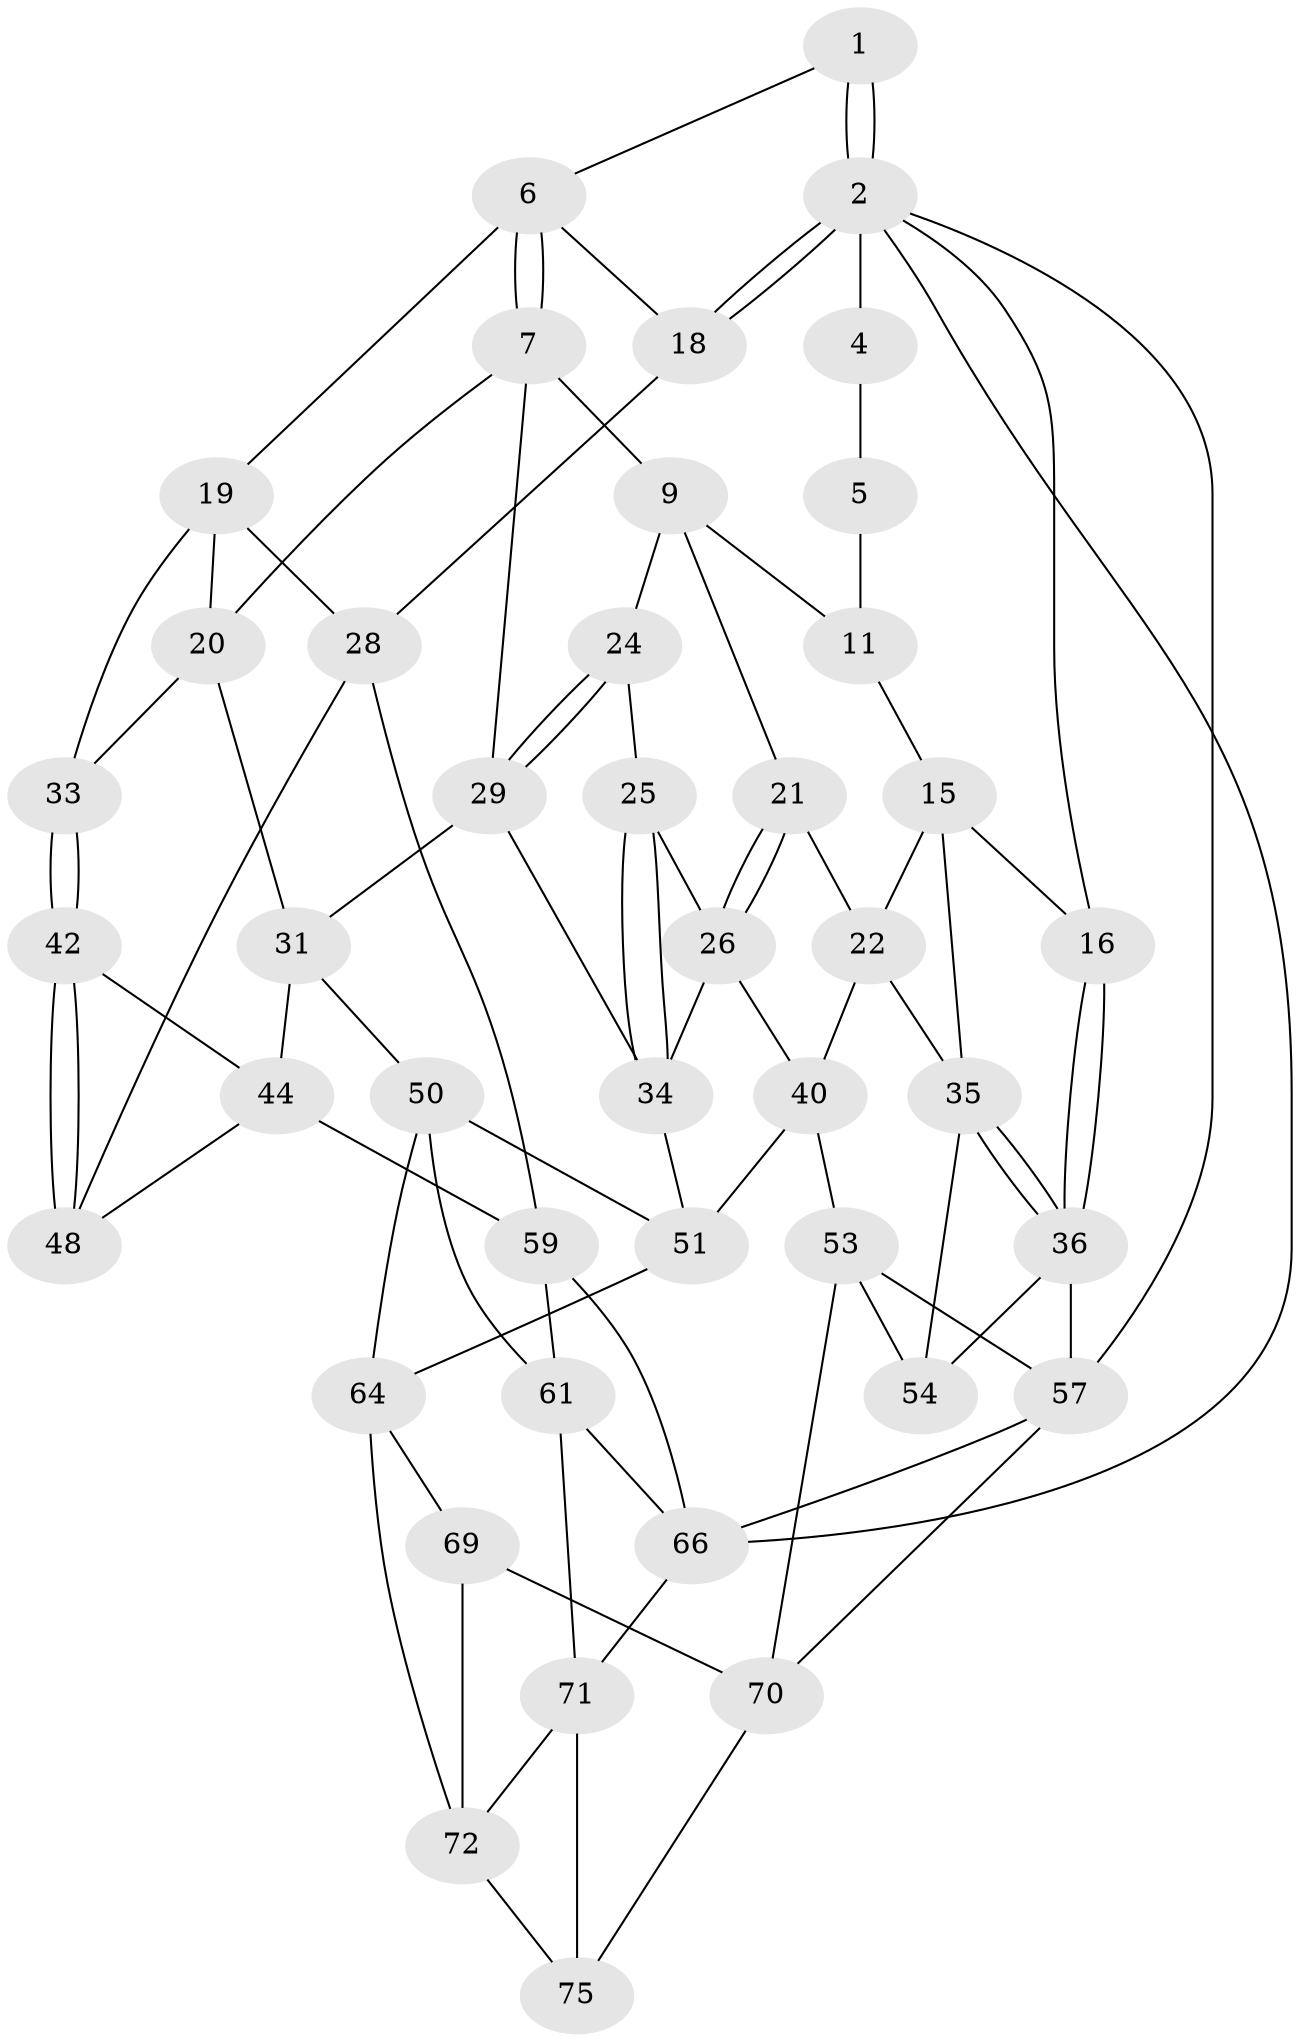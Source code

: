 // original degree distribution, {3: 0.039473684210526314, 6: 0.25, 5: 0.4605263157894737, 4: 0.25}
// Generated by graph-tools (version 1.1) at 2025/11/02/27/25 16:11:56]
// undirected, 43 vertices, 89 edges
graph export_dot {
graph [start="1"]
  node [color=gray90,style=filled];
  1 [pos="+0.6831973253458079+0"];
  2 [pos="+1+0",super="+3"];
  4 [pos="+0+0",super="+14"];
  5 [pos="+0.46021289736162163+0",super="+12"];
  6 [pos="+0.7413848796951916+0.05737565113315572",super="+17"];
  7 [pos="+0.6862899699598813+0.20378738863662446",super="+8"];
  9 [pos="+0.4382804680359888+0.1691708215130657",super="+10"];
  11 [pos="+0.3975480127117502+0.12648092290792282",super="+13"];
  15 [pos="+0.14585776268140896+0.21057421941081272",super="+23"];
  16 [pos="+0+0"];
  18 [pos="+1+0"];
  19 [pos="+0.9599678840223167+0.21824093451570786",super="+27"];
  20 [pos="+0.8032293777045206+0.28818762242246504",super="+30"];
  21 [pos="+0.24766045723936841+0.3125088608415061"];
  22 [pos="+0.2325786555419716+0.31167204655147285",super="+37"];
  24 [pos="+0.4740465314934646+0.31018999669293024"];
  25 [pos="+0.4727733978097951+0.31466903967326365"];
  26 [pos="+0.3022197535925776+0.3737607805415196",super="+39"];
  28 [pos="+1+0.29562317530853593",super="+47"];
  29 [pos="+0.6394110451019603+0.28303315370933246",super="+32"];
  31 [pos="+0.7489404726031518+0.4603167542225192",super="+46"];
  33 [pos="+0.9111986759628672+0.4136418649786933"];
  34 [pos="+0.5180900234717751+0.44249915513534355",super="+41"];
  35 [pos="+0.011601222704156516+0.46554292295184907",super="+38"];
  36 [pos="+0+0.4897575271091946",super="+56"];
  40 [pos="+0.23810705734193893+0.5309837592915874",super="+52"];
  42 [pos="+0.9145005739308563+0.4329919965602865",super="+43"];
  44 [pos="+0.9064945651083528+0.5336022078823076",super="+45"];
  48 [pos="+1+0.7332806121068247",super="+49"];
  50 [pos="+0.5670789658517623+0.5900811281574957",super="+63"];
  51 [pos="+0.481083338593668+0.5638919852456596",super="+55"];
  53 [pos="+0.27295776176018643+0.6858368509058107",super="+68"];
  54 [pos="+0.18417121542019316+0.6411314818779089"];
  57 [pos="+0+0.8840071064531463",super="+58"];
  59 [pos="+1+0.7531615160080672",super="+60"];
  61 [pos="+0.7829974260755385+0.7385983589686981",super="+62"];
  64 [pos="+0.5760516263483929+0.8055653111766105",super="+65"];
  66 [pos="+1+1",super="+67"];
  69 [pos="+0.3593871448972456+0.760737025985374"];
  70 [pos="+0.24135344409666726+0.8911245854502946",super="+76"];
  71 [pos="+0.7565334266855738+0.8366725261466061",super="+73"];
  72 [pos="+0.5710005397886402+0.8505990731990649",super="+74"];
  75 [pos="+0.5560305158251966+1"];
  1 -- 2;
  1 -- 2;
  1 -- 6;
  2 -- 18;
  2 -- 18;
  2 -- 66;
  2 -- 16;
  2 -- 57;
  2 -- 4;
  4 -- 5 [weight=2];
  5 -- 11;
  6 -- 7;
  6 -- 7;
  6 -- 18;
  6 -- 19;
  7 -- 20;
  7 -- 9;
  7 -- 29;
  9 -- 24;
  9 -- 11;
  9 -- 21;
  11 -- 15;
  15 -- 16;
  15 -- 35;
  15 -- 22;
  16 -- 36;
  16 -- 36;
  18 -- 28;
  19 -- 20;
  19 -- 33;
  19 -- 28;
  20 -- 33;
  20 -- 31;
  21 -- 22;
  21 -- 26;
  21 -- 26;
  22 -- 40;
  22 -- 35;
  24 -- 25;
  24 -- 29;
  24 -- 29;
  25 -- 26;
  25 -- 34;
  25 -- 34;
  26 -- 40;
  26 -- 34;
  28 -- 48;
  28 -- 59;
  29 -- 34;
  29 -- 31;
  31 -- 50;
  31 -- 44;
  33 -- 42;
  33 -- 42;
  34 -- 51;
  35 -- 36;
  35 -- 36;
  35 -- 54;
  36 -- 57;
  36 -- 54;
  40 -- 53;
  40 -- 51;
  42 -- 48 [weight=2];
  42 -- 48;
  42 -- 44;
  44 -- 48;
  44 -- 59;
  50 -- 51;
  50 -- 64;
  50 -- 61;
  51 -- 64;
  53 -- 54;
  53 -- 57;
  53 -- 70;
  57 -- 66;
  57 -- 70;
  59 -- 66;
  59 -- 61;
  61 -- 66;
  61 -- 71;
  64 -- 72;
  64 -- 69;
  66 -- 71;
  69 -- 70;
  69 -- 72;
  70 -- 75;
  71 -- 72;
  71 -- 75;
  72 -- 75;
}
